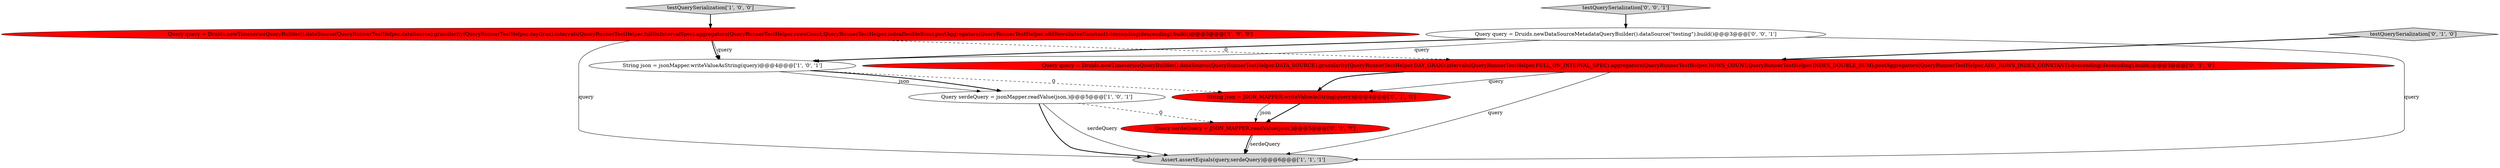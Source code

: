 digraph {
1 [style = filled, label = "Query serdeQuery = jsonMapper.readValue(json,)@@@5@@@['1', '0', '1']", fillcolor = white, shape = ellipse image = "AAA0AAABBB1BBB"];
4 [style = filled, label = "Query query = Druids.newTimeseriesQueryBuilder().dataSource(QueryRunnerTestHelper.dataSource).granularity(QueryRunnerTestHelper.dayGran).intervals(QueryRunnerTestHelper.fullOnIntervalSpec).aggregators(QueryRunnerTestHelper.rowsCount,QueryRunnerTestHelper.indexDoubleSum).postAggregators(QueryRunnerTestHelper.addRowsIndexConstant).descending(descending).build()@@@3@@@['1', '0', '0']", fillcolor = red, shape = ellipse image = "AAA1AAABBB1BBB"];
5 [style = filled, label = "Query serdeQuery = JSON_MAPPER.readValue(json,)@@@5@@@['0', '1', '0']", fillcolor = red, shape = ellipse image = "AAA1AAABBB2BBB"];
9 [style = filled, label = "testQuerySerialization['0', '0', '1']", fillcolor = lightgray, shape = diamond image = "AAA0AAABBB3BBB"];
10 [style = filled, label = "Query query = Druids.newDataSourceMetadataQueryBuilder().dataSource(\"testing\").build()@@@3@@@['0', '0', '1']", fillcolor = white, shape = ellipse image = "AAA0AAABBB3BBB"];
8 [style = filled, label = "testQuerySerialization['0', '1', '0']", fillcolor = lightgray, shape = diamond image = "AAA0AAABBB2BBB"];
0 [style = filled, label = "String json = jsonMapper.writeValueAsString(query)@@@4@@@['1', '0', '1']", fillcolor = white, shape = ellipse image = "AAA0AAABBB1BBB"];
2 [style = filled, label = "testQuerySerialization['1', '0', '0']", fillcolor = lightgray, shape = diamond image = "AAA0AAABBB1BBB"];
7 [style = filled, label = "Query query = Druids.newTimeseriesQueryBuilder().dataSource(QueryRunnerTestHelper.DATA_SOURCE).granularity(QueryRunnerTestHelper.DAY_GRAN).intervals(QueryRunnerTestHelper.FULL_ON_INTERVAL_SPEC).aggregators(QueryRunnerTestHelper.ROWS_COUNT,QueryRunnerTestHelper.INDEX_DOUBLE_SUM).postAggregators(QueryRunnerTestHelper.ADD_ROWS_INDEX_CONSTANT).descending(descending).build()@@@3@@@['0', '1', '0']", fillcolor = red, shape = ellipse image = "AAA1AAABBB2BBB"];
6 [style = filled, label = "String json = JSON_MAPPER.writeValueAsString(query)@@@4@@@['0', '1', '0']", fillcolor = red, shape = ellipse image = "AAA1AAABBB2BBB"];
3 [style = filled, label = "Assert.assertEquals(query,serdeQuery)@@@6@@@['1', '1', '1']", fillcolor = lightgray, shape = ellipse image = "AAA0AAABBB1BBB"];
5->3 [style = bold, label=""];
4->0 [style = solid, label="query"];
10->3 [style = solid, label="query"];
1->5 [style = dashed, label="0"];
0->1 [style = solid, label="json"];
0->6 [style = dashed, label="0"];
6->5 [style = solid, label="json"];
1->3 [style = bold, label=""];
1->3 [style = solid, label="serdeQuery"];
10->0 [style = solid, label="query"];
9->10 [style = bold, label=""];
2->4 [style = bold, label=""];
8->7 [style = bold, label=""];
4->0 [style = bold, label=""];
7->3 [style = solid, label="query"];
6->5 [style = bold, label=""];
5->3 [style = solid, label="serdeQuery"];
4->7 [style = dashed, label="0"];
0->1 [style = bold, label=""];
10->0 [style = bold, label=""];
7->6 [style = bold, label=""];
4->3 [style = solid, label="query"];
7->6 [style = solid, label="query"];
}
